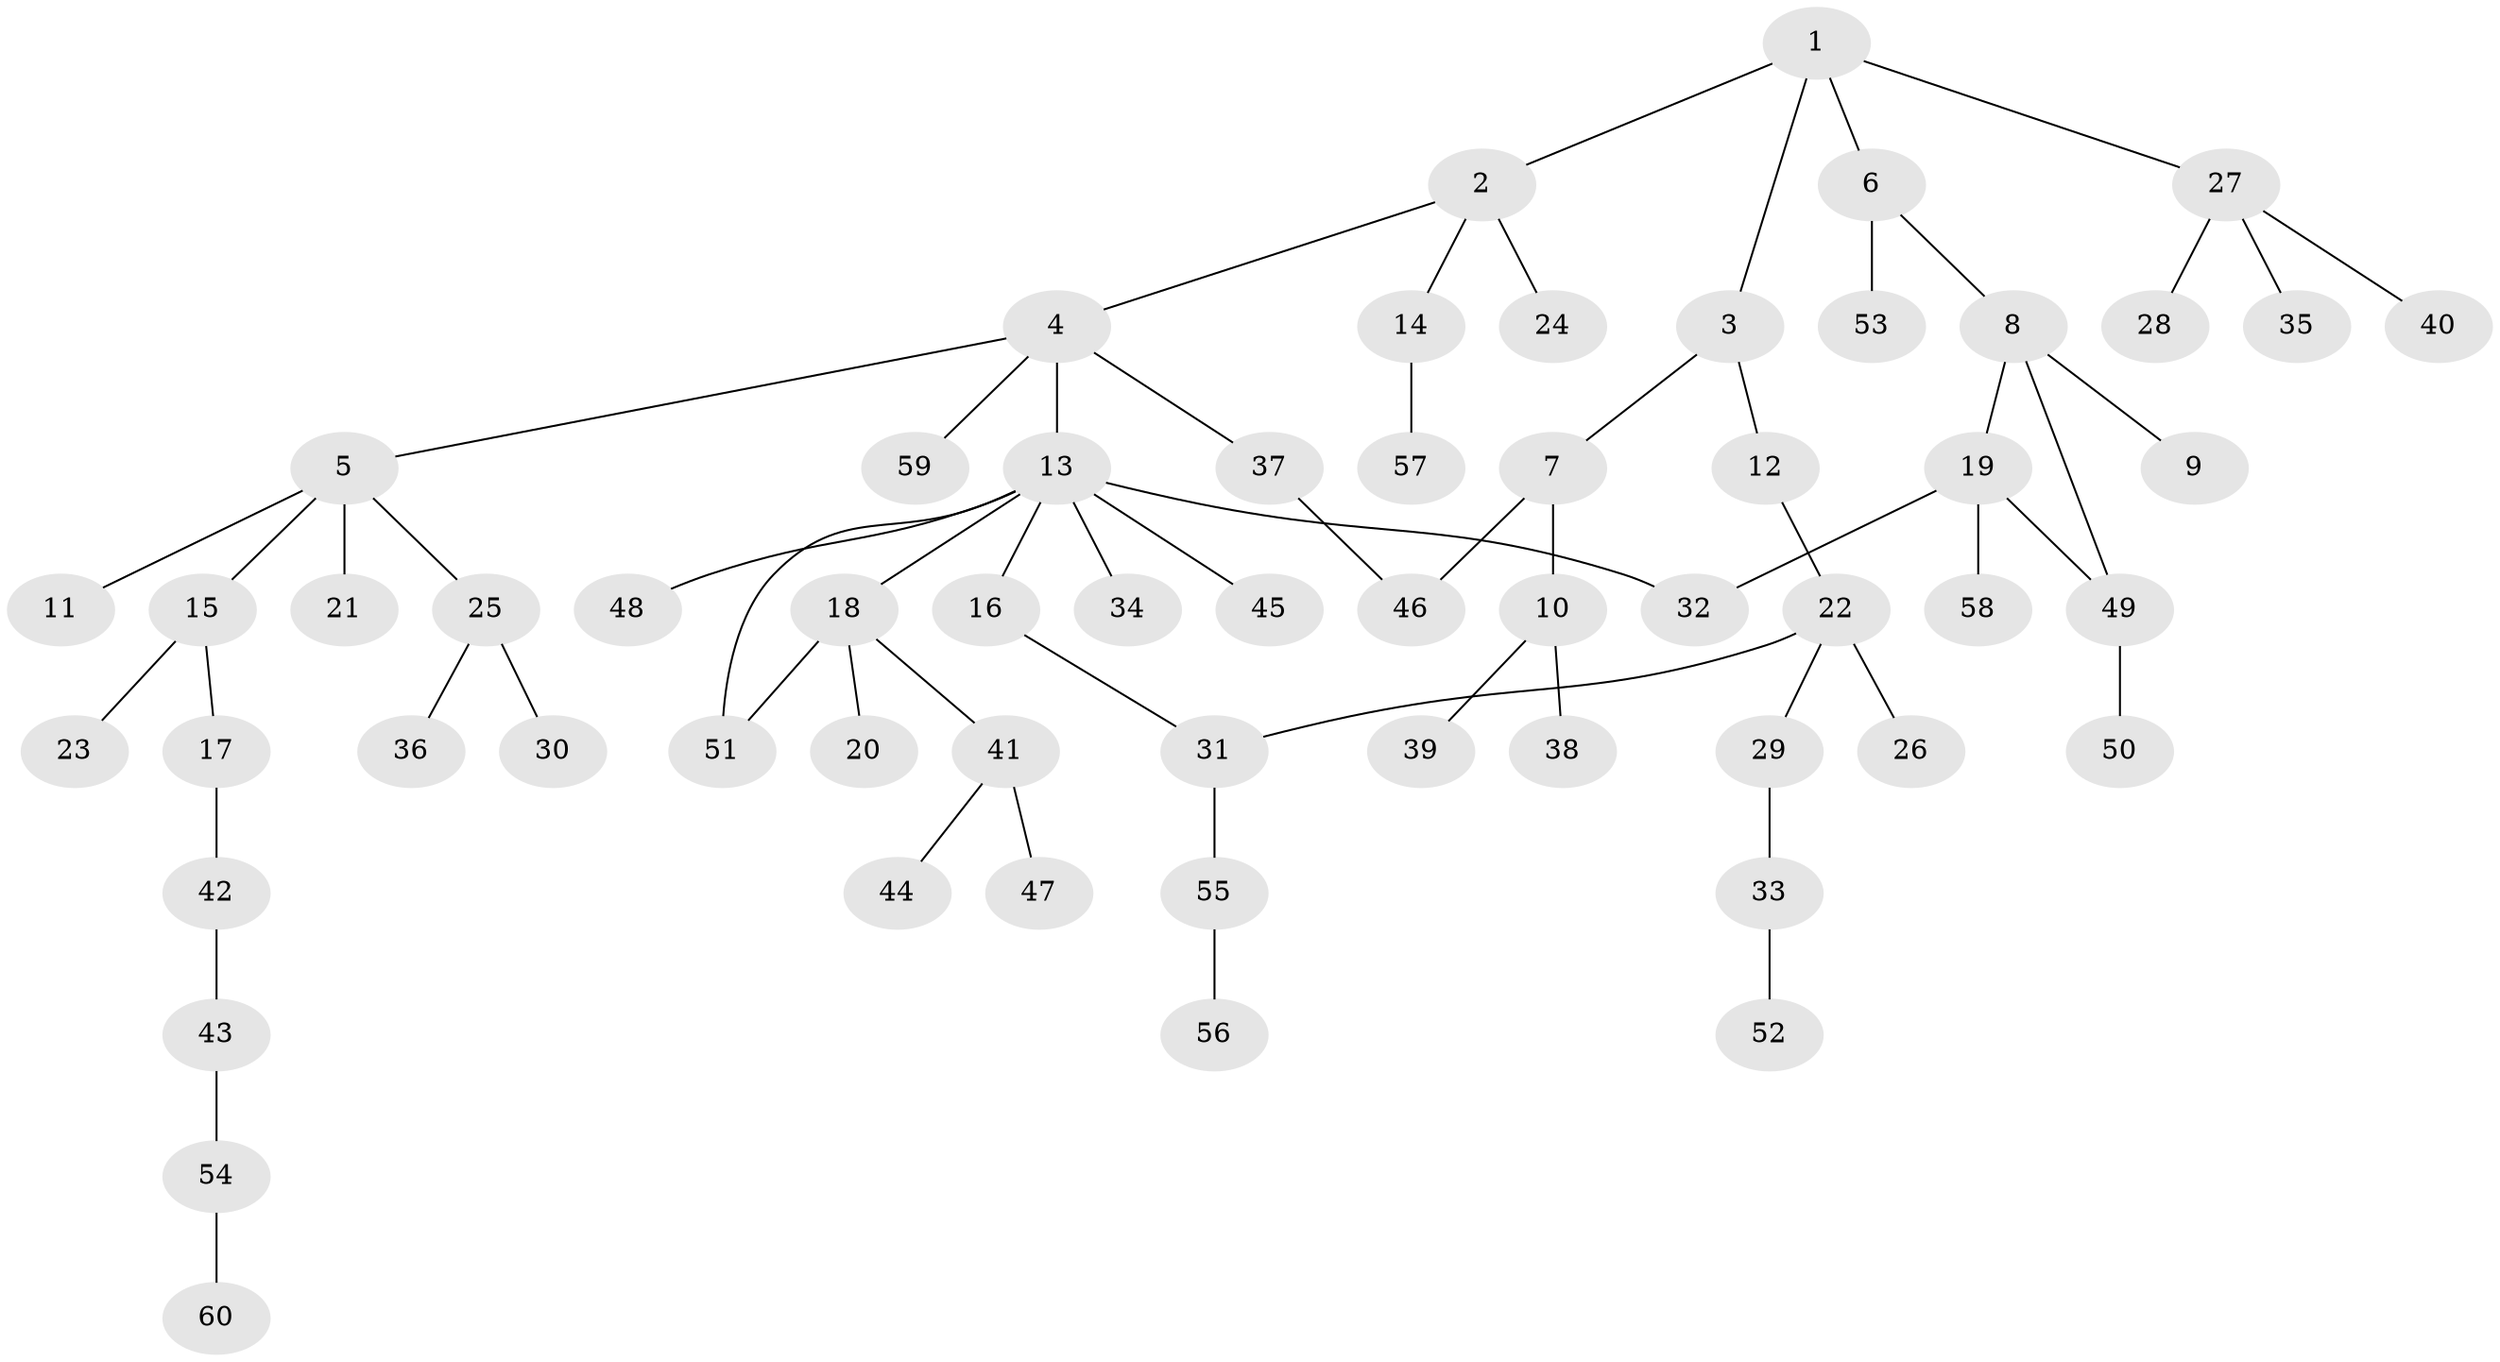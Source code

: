 // Generated by graph-tools (version 1.1) at 2025/42/03/09/25 04:42:05]
// undirected, 60 vertices, 64 edges
graph export_dot {
graph [start="1"]
  node [color=gray90,style=filled];
  1;
  2;
  3;
  4;
  5;
  6;
  7;
  8;
  9;
  10;
  11;
  12;
  13;
  14;
  15;
  16;
  17;
  18;
  19;
  20;
  21;
  22;
  23;
  24;
  25;
  26;
  27;
  28;
  29;
  30;
  31;
  32;
  33;
  34;
  35;
  36;
  37;
  38;
  39;
  40;
  41;
  42;
  43;
  44;
  45;
  46;
  47;
  48;
  49;
  50;
  51;
  52;
  53;
  54;
  55;
  56;
  57;
  58;
  59;
  60;
  1 -- 2;
  1 -- 3;
  1 -- 6;
  1 -- 27;
  2 -- 4;
  2 -- 14;
  2 -- 24;
  3 -- 7;
  3 -- 12;
  4 -- 5;
  4 -- 13;
  4 -- 37;
  4 -- 59;
  5 -- 11;
  5 -- 15;
  5 -- 21;
  5 -- 25;
  6 -- 8;
  6 -- 53;
  7 -- 10;
  7 -- 46;
  8 -- 9;
  8 -- 19;
  8 -- 49;
  10 -- 38;
  10 -- 39;
  12 -- 22;
  13 -- 16;
  13 -- 18;
  13 -- 34;
  13 -- 45;
  13 -- 48;
  13 -- 51;
  13 -- 32;
  14 -- 57;
  15 -- 17;
  15 -- 23;
  16 -- 31;
  17 -- 42;
  18 -- 20;
  18 -- 41;
  18 -- 51;
  19 -- 32;
  19 -- 49;
  19 -- 58;
  22 -- 26;
  22 -- 29;
  22 -- 31;
  25 -- 30;
  25 -- 36;
  27 -- 28;
  27 -- 35;
  27 -- 40;
  29 -- 33;
  31 -- 55;
  33 -- 52;
  37 -- 46;
  41 -- 44;
  41 -- 47;
  42 -- 43;
  43 -- 54;
  49 -- 50;
  54 -- 60;
  55 -- 56;
}
